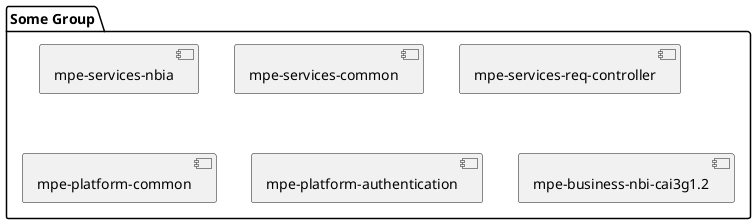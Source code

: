 @startuml

package "Some Group" {
  [mpe-services-nbia]
  [mpe-services-common]
  [mpe-services-req-controller]
  [mpe-platform-common]
  [mpe-platform-authentication]
  [mpe-business-nbi-cai3g1.2]
}
 

@enduml
		